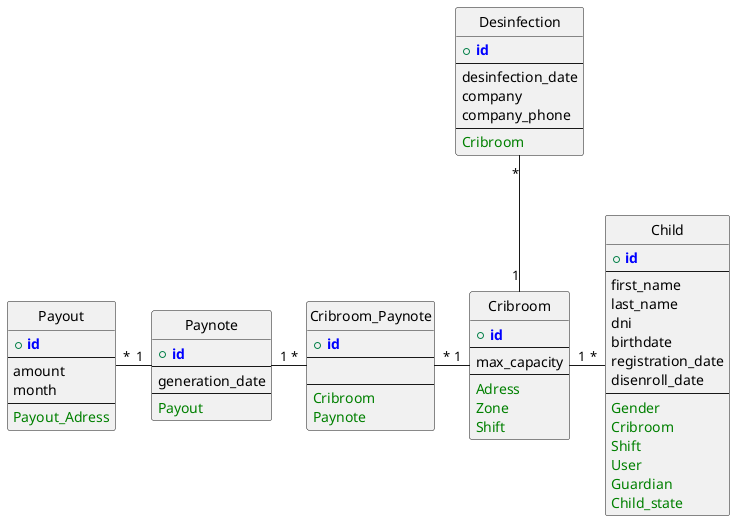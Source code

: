 @startuml

' !define ENTITY
!define PRIMARY_KEY(x) <b><color:blue>x</color></b>
!define FOREIGN_KEY(x) <color:green>x</color>

hide circle



' Padrones
    ' Children
        ' Users
            ' Gender
            ' Cribroom
            ' Shift
            ' User
            ' Guardian
            ' Children_state
            ' Padron


entity Cribroom {
    + PRIMARY_KEY(id)
    --
    max_capacity
    --
    FOREIGN_KEY(Adress)
    FOREIGN_KEY(Zone)
    FOREIGN_KEY(Shift)
}
' Cribroom muchos a muchos Shift
' Cribroom puede tener


entity Desinfection {
    + PRIMARY_KEY(id)
    --
    desinfection_date
    company
    company_phone
    --
    FOREIGN_KEY(Cribroom)
}
Desinfection "*" -- "1" Cribroom

entity Payout {
    + PRIMARY_KEY(id)
    --
    amount
    month
    --
    FOREIGN_KEY(Payout_Adress)
    ' Payout_Adress = capital or upcountry
}

entity Paynote {
    + PRIMARY_KEY(id)
    --
    generation_date
    --
    FOREIGN_KEY(Payout)
}

class Cribroom_Paynote {
    + PRIMARY_KEY(id)
    --

    --
    FOREIGN_KEY(Cribroom)
    FOREIGN_KEY(Paynote)
}

Cribroom_Paynote "*" - "1" Cribroom
Paynote "1" - "*" Cribroom_Paynote

Payout "*" - "1" Paynote

entity Child {
    + PRIMARY_KEY(id)
    --
    first_name
    last_name
    dni
    birthdate
    registration_date
    disenroll_date
    --
    FOREIGN_KEY(Gender)
    FOREIGN_KEY(Cribroom)
    FOREIGN_KEY(Shift)
    FOREIGN_KEY(User)
    FOREIGN_KEY(Guardian)
    FOREIGN_KEY(Child_state)
}

Cribroom "1" - "*" Child

@enduml